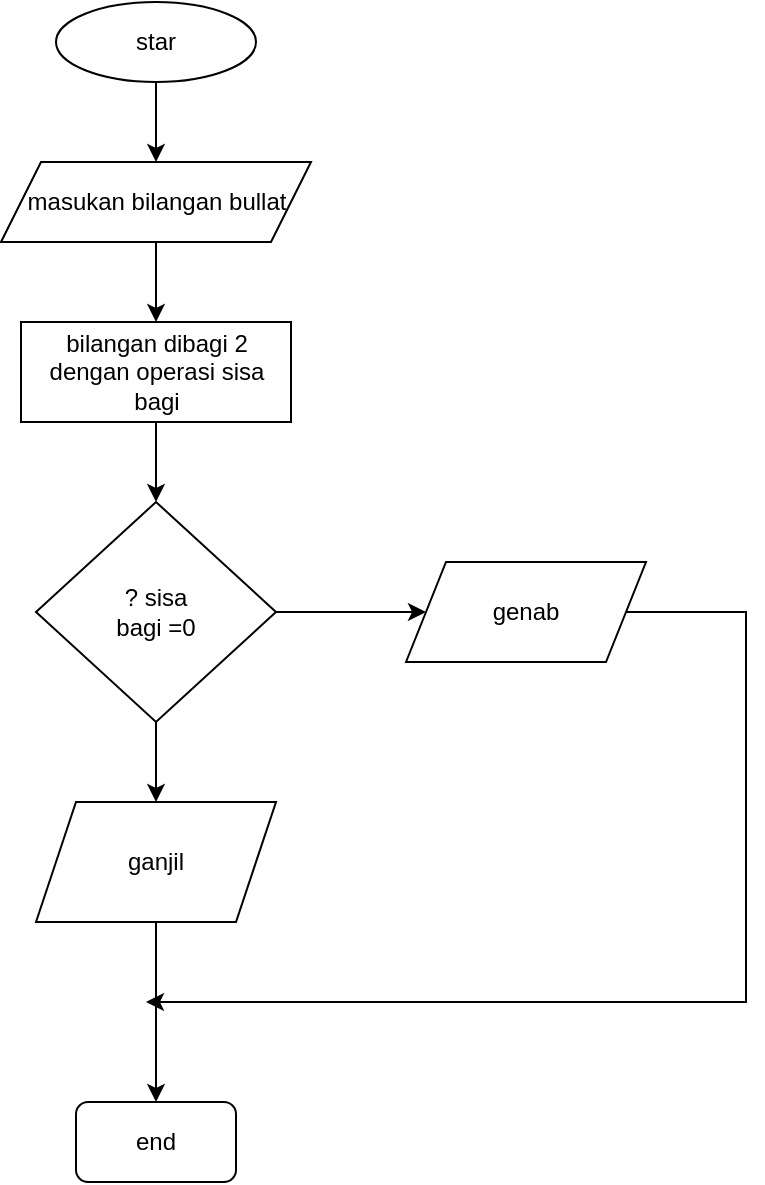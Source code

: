 <mxfile version="22.0.4" type="github">
  <diagram id="C5RBs43oDa-KdzZeNtuy" name="Page-1">
    <mxGraphModel dx="1134" dy="603" grid="1" gridSize="10" guides="1" tooltips="1" connect="1" arrows="1" fold="1" page="1" pageScale="1" pageWidth="827" pageHeight="1169" math="0" shadow="0">
      <root>
        <object label="" id="WIyWlLk6GJQsqaUBKTNV-0">
          <mxCell />
        </object>
        <mxCell id="WIyWlLk6GJQsqaUBKTNV-1" parent="WIyWlLk6GJQsqaUBKTNV-0" />
        <mxCell id="vFvVe-yvwR2RvN1b6ZS0-31" value="" style="edgeStyle=orthogonalEdgeStyle;rounded=0;orthogonalLoop=1;jettySize=auto;html=1;" edge="1" parent="WIyWlLk6GJQsqaUBKTNV-1" source="vFvVe-yvwR2RvN1b6ZS0-10" target="vFvVe-yvwR2RvN1b6ZS0-25">
          <mxGeometry relative="1" as="geometry" />
        </mxCell>
        <mxCell id="vFvVe-yvwR2RvN1b6ZS0-10" value="star" style="ellipse;whiteSpace=wrap;html=1;" vertex="1" parent="WIyWlLk6GJQsqaUBKTNV-1">
          <mxGeometry x="325" y="60" width="100" height="40" as="geometry" />
        </mxCell>
        <mxCell id="vFvVe-yvwR2RvN1b6ZS0-18" value="end" style="rounded=1;whiteSpace=wrap;html=1;" vertex="1" parent="WIyWlLk6GJQsqaUBKTNV-1">
          <mxGeometry x="335" y="610" width="80" height="40" as="geometry" />
        </mxCell>
        <mxCell id="vFvVe-yvwR2RvN1b6ZS0-32" value="" style="edgeStyle=orthogonalEdgeStyle;rounded=0;orthogonalLoop=1;jettySize=auto;html=1;" edge="1" parent="WIyWlLk6GJQsqaUBKTNV-1" source="vFvVe-yvwR2RvN1b6ZS0-25" target="vFvVe-yvwR2RvN1b6ZS0-26">
          <mxGeometry relative="1" as="geometry" />
        </mxCell>
        <mxCell id="vFvVe-yvwR2RvN1b6ZS0-25" value="masukan bilangan bullat" style="shape=parallelogram;perimeter=parallelogramPerimeter;whiteSpace=wrap;html=1;fixedSize=1;" vertex="1" parent="WIyWlLk6GJQsqaUBKTNV-1">
          <mxGeometry x="297.5" y="140" width="155" height="40" as="geometry" />
        </mxCell>
        <mxCell id="vFvVe-yvwR2RvN1b6ZS0-33" value="" style="edgeStyle=orthogonalEdgeStyle;rounded=0;orthogonalLoop=1;jettySize=auto;html=1;" edge="1" parent="WIyWlLk6GJQsqaUBKTNV-1" source="vFvVe-yvwR2RvN1b6ZS0-26" target="vFvVe-yvwR2RvN1b6ZS0-27">
          <mxGeometry relative="1" as="geometry" />
        </mxCell>
        <mxCell id="vFvVe-yvwR2RvN1b6ZS0-26" value="bilangan dibagi 2 dengan operasi sisa bagi" style="rounded=0;whiteSpace=wrap;html=1;" vertex="1" parent="WIyWlLk6GJQsqaUBKTNV-1">
          <mxGeometry x="307.5" y="220" width="135" height="50" as="geometry" />
        </mxCell>
        <mxCell id="vFvVe-yvwR2RvN1b6ZS0-34" value="" style="edgeStyle=orthogonalEdgeStyle;rounded=0;orthogonalLoop=1;jettySize=auto;html=1;" edge="1" parent="WIyWlLk6GJQsqaUBKTNV-1" source="vFvVe-yvwR2RvN1b6ZS0-27" target="vFvVe-yvwR2RvN1b6ZS0-28">
          <mxGeometry relative="1" as="geometry" />
        </mxCell>
        <mxCell id="vFvVe-yvwR2RvN1b6ZS0-35" value="" style="edgeStyle=orthogonalEdgeStyle;rounded=0;orthogonalLoop=1;jettySize=auto;html=1;" edge="1" parent="WIyWlLk6GJQsqaUBKTNV-1" source="vFvVe-yvwR2RvN1b6ZS0-27" target="vFvVe-yvwR2RvN1b6ZS0-30">
          <mxGeometry relative="1" as="geometry" />
        </mxCell>
        <mxCell id="vFvVe-yvwR2RvN1b6ZS0-27" value="? sisa&lt;br&gt;bagi =0" style="rhombus;whiteSpace=wrap;html=1;" vertex="1" parent="WIyWlLk6GJQsqaUBKTNV-1">
          <mxGeometry x="315" y="310" width="120" height="110" as="geometry" />
        </mxCell>
        <mxCell id="vFvVe-yvwR2RvN1b6ZS0-28" value="genab" style="shape=parallelogram;perimeter=parallelogramPerimeter;whiteSpace=wrap;html=1;fixedSize=1;" vertex="1" parent="WIyWlLk6GJQsqaUBKTNV-1">
          <mxGeometry x="500" y="340" width="120" height="50" as="geometry" />
        </mxCell>
        <mxCell id="vFvVe-yvwR2RvN1b6ZS0-53" value="" style="edgeStyle=orthogonalEdgeStyle;rounded=0;orthogonalLoop=1;jettySize=auto;html=1;" edge="1" parent="WIyWlLk6GJQsqaUBKTNV-1" source="vFvVe-yvwR2RvN1b6ZS0-30" target="vFvVe-yvwR2RvN1b6ZS0-18">
          <mxGeometry relative="1" as="geometry" />
        </mxCell>
        <mxCell id="vFvVe-yvwR2RvN1b6ZS0-30" value="ganjil" style="shape=parallelogram;perimeter=parallelogramPerimeter;whiteSpace=wrap;html=1;fixedSize=1;" vertex="1" parent="WIyWlLk6GJQsqaUBKTNV-1">
          <mxGeometry x="315" y="460" width="120" height="60" as="geometry" />
        </mxCell>
        <mxCell id="vFvVe-yvwR2RvN1b6ZS0-60" value="" style="endArrow=classic;html=1;rounded=0;exitX=1;exitY=0.5;exitDx=0;exitDy=0;" edge="1" parent="WIyWlLk6GJQsqaUBKTNV-1" source="vFvVe-yvwR2RvN1b6ZS0-28">
          <mxGeometry width="50" height="50" relative="1" as="geometry">
            <mxPoint x="670" y="360" as="sourcePoint" />
            <mxPoint x="370" y="560" as="targetPoint" />
            <Array as="points">
              <mxPoint x="670" y="365" />
              <mxPoint x="670" y="560" />
            </Array>
          </mxGeometry>
        </mxCell>
      </root>
    </mxGraphModel>
  </diagram>
</mxfile>
